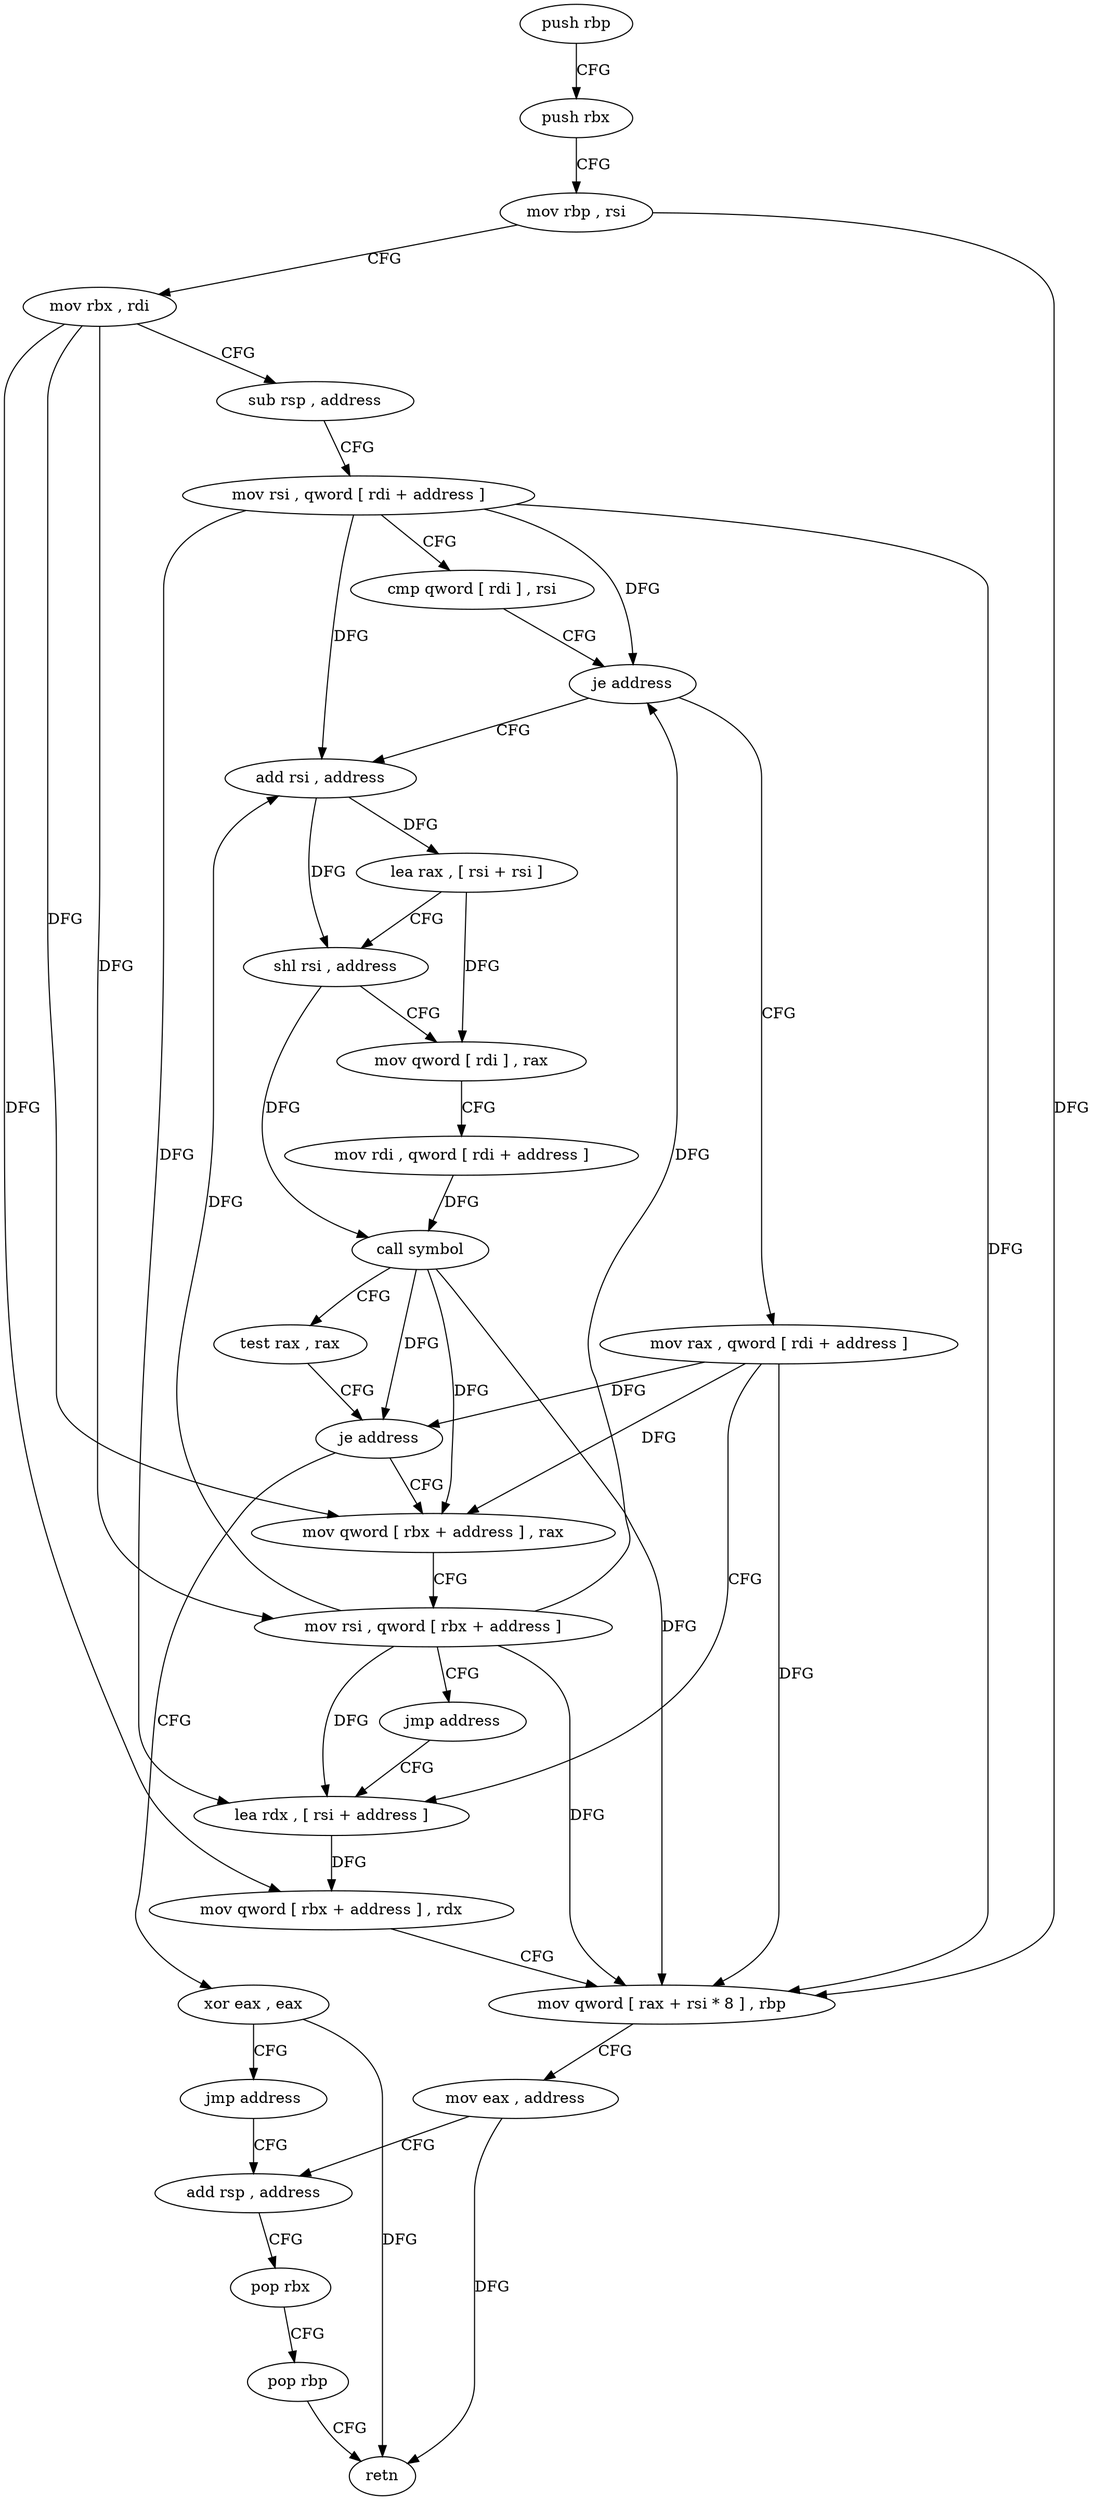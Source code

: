 digraph "func" {
"4322800" [label = "push rbp" ]
"4322801" [label = "push rbx" ]
"4322802" [label = "mov rbp , rsi" ]
"4322805" [label = "mov rbx , rdi" ]
"4322808" [label = "sub rsp , address" ]
"4322812" [label = "mov rsi , qword [ rdi + address ]" ]
"4322816" [label = "cmp qword [ rdi ] , rsi" ]
"4322819" [label = "je address" ]
"4322856" [label = "add rsi , address" ]
"4322821" [label = "mov rax , qword [ rdi + address ]" ]
"4322860" [label = "lea rax , [ rsi + rsi ]" ]
"4322864" [label = "shl rsi , address" ]
"4322868" [label = "mov qword [ rdi ] , rax" ]
"4322871" [label = "mov rdi , qword [ rdi + address ]" ]
"4322875" [label = "call symbol" ]
"4322880" [label = "test rax , rax" ]
"4322883" [label = "je address" ]
"4322896" [label = "xor eax , eax" ]
"4322885" [label = "mov qword [ rbx + address ] , rax" ]
"4322825" [label = "lea rdx , [ rsi + address ]" ]
"4322898" [label = "jmp address" ]
"4322842" [label = "add rsp , address" ]
"4322889" [label = "mov rsi , qword [ rbx + address ]" ]
"4322893" [label = "jmp address" ]
"4322846" [label = "pop rbx" ]
"4322847" [label = "pop rbp" ]
"4322848" [label = "retn" ]
"4322829" [label = "mov qword [ rbx + address ] , rdx" ]
"4322833" [label = "mov qword [ rax + rsi * 8 ] , rbp" ]
"4322837" [label = "mov eax , address" ]
"4322800" -> "4322801" [ label = "CFG" ]
"4322801" -> "4322802" [ label = "CFG" ]
"4322802" -> "4322805" [ label = "CFG" ]
"4322802" -> "4322833" [ label = "DFG" ]
"4322805" -> "4322808" [ label = "CFG" ]
"4322805" -> "4322885" [ label = "DFG" ]
"4322805" -> "4322889" [ label = "DFG" ]
"4322805" -> "4322829" [ label = "DFG" ]
"4322808" -> "4322812" [ label = "CFG" ]
"4322812" -> "4322816" [ label = "CFG" ]
"4322812" -> "4322819" [ label = "DFG" ]
"4322812" -> "4322856" [ label = "DFG" ]
"4322812" -> "4322825" [ label = "DFG" ]
"4322812" -> "4322833" [ label = "DFG" ]
"4322816" -> "4322819" [ label = "CFG" ]
"4322819" -> "4322856" [ label = "CFG" ]
"4322819" -> "4322821" [ label = "CFG" ]
"4322856" -> "4322860" [ label = "DFG" ]
"4322856" -> "4322864" [ label = "DFG" ]
"4322821" -> "4322825" [ label = "CFG" ]
"4322821" -> "4322883" [ label = "DFG" ]
"4322821" -> "4322885" [ label = "DFG" ]
"4322821" -> "4322833" [ label = "DFG" ]
"4322860" -> "4322864" [ label = "CFG" ]
"4322860" -> "4322868" [ label = "DFG" ]
"4322864" -> "4322868" [ label = "CFG" ]
"4322864" -> "4322875" [ label = "DFG" ]
"4322868" -> "4322871" [ label = "CFG" ]
"4322871" -> "4322875" [ label = "DFG" ]
"4322875" -> "4322880" [ label = "CFG" ]
"4322875" -> "4322883" [ label = "DFG" ]
"4322875" -> "4322885" [ label = "DFG" ]
"4322875" -> "4322833" [ label = "DFG" ]
"4322880" -> "4322883" [ label = "CFG" ]
"4322883" -> "4322896" [ label = "CFG" ]
"4322883" -> "4322885" [ label = "CFG" ]
"4322896" -> "4322898" [ label = "CFG" ]
"4322896" -> "4322848" [ label = "DFG" ]
"4322885" -> "4322889" [ label = "CFG" ]
"4322825" -> "4322829" [ label = "DFG" ]
"4322898" -> "4322842" [ label = "CFG" ]
"4322842" -> "4322846" [ label = "CFG" ]
"4322889" -> "4322893" [ label = "CFG" ]
"4322889" -> "4322819" [ label = "DFG" ]
"4322889" -> "4322856" [ label = "DFG" ]
"4322889" -> "4322825" [ label = "DFG" ]
"4322889" -> "4322833" [ label = "DFG" ]
"4322893" -> "4322825" [ label = "CFG" ]
"4322846" -> "4322847" [ label = "CFG" ]
"4322847" -> "4322848" [ label = "CFG" ]
"4322829" -> "4322833" [ label = "CFG" ]
"4322833" -> "4322837" [ label = "CFG" ]
"4322837" -> "4322842" [ label = "CFG" ]
"4322837" -> "4322848" [ label = "DFG" ]
}
